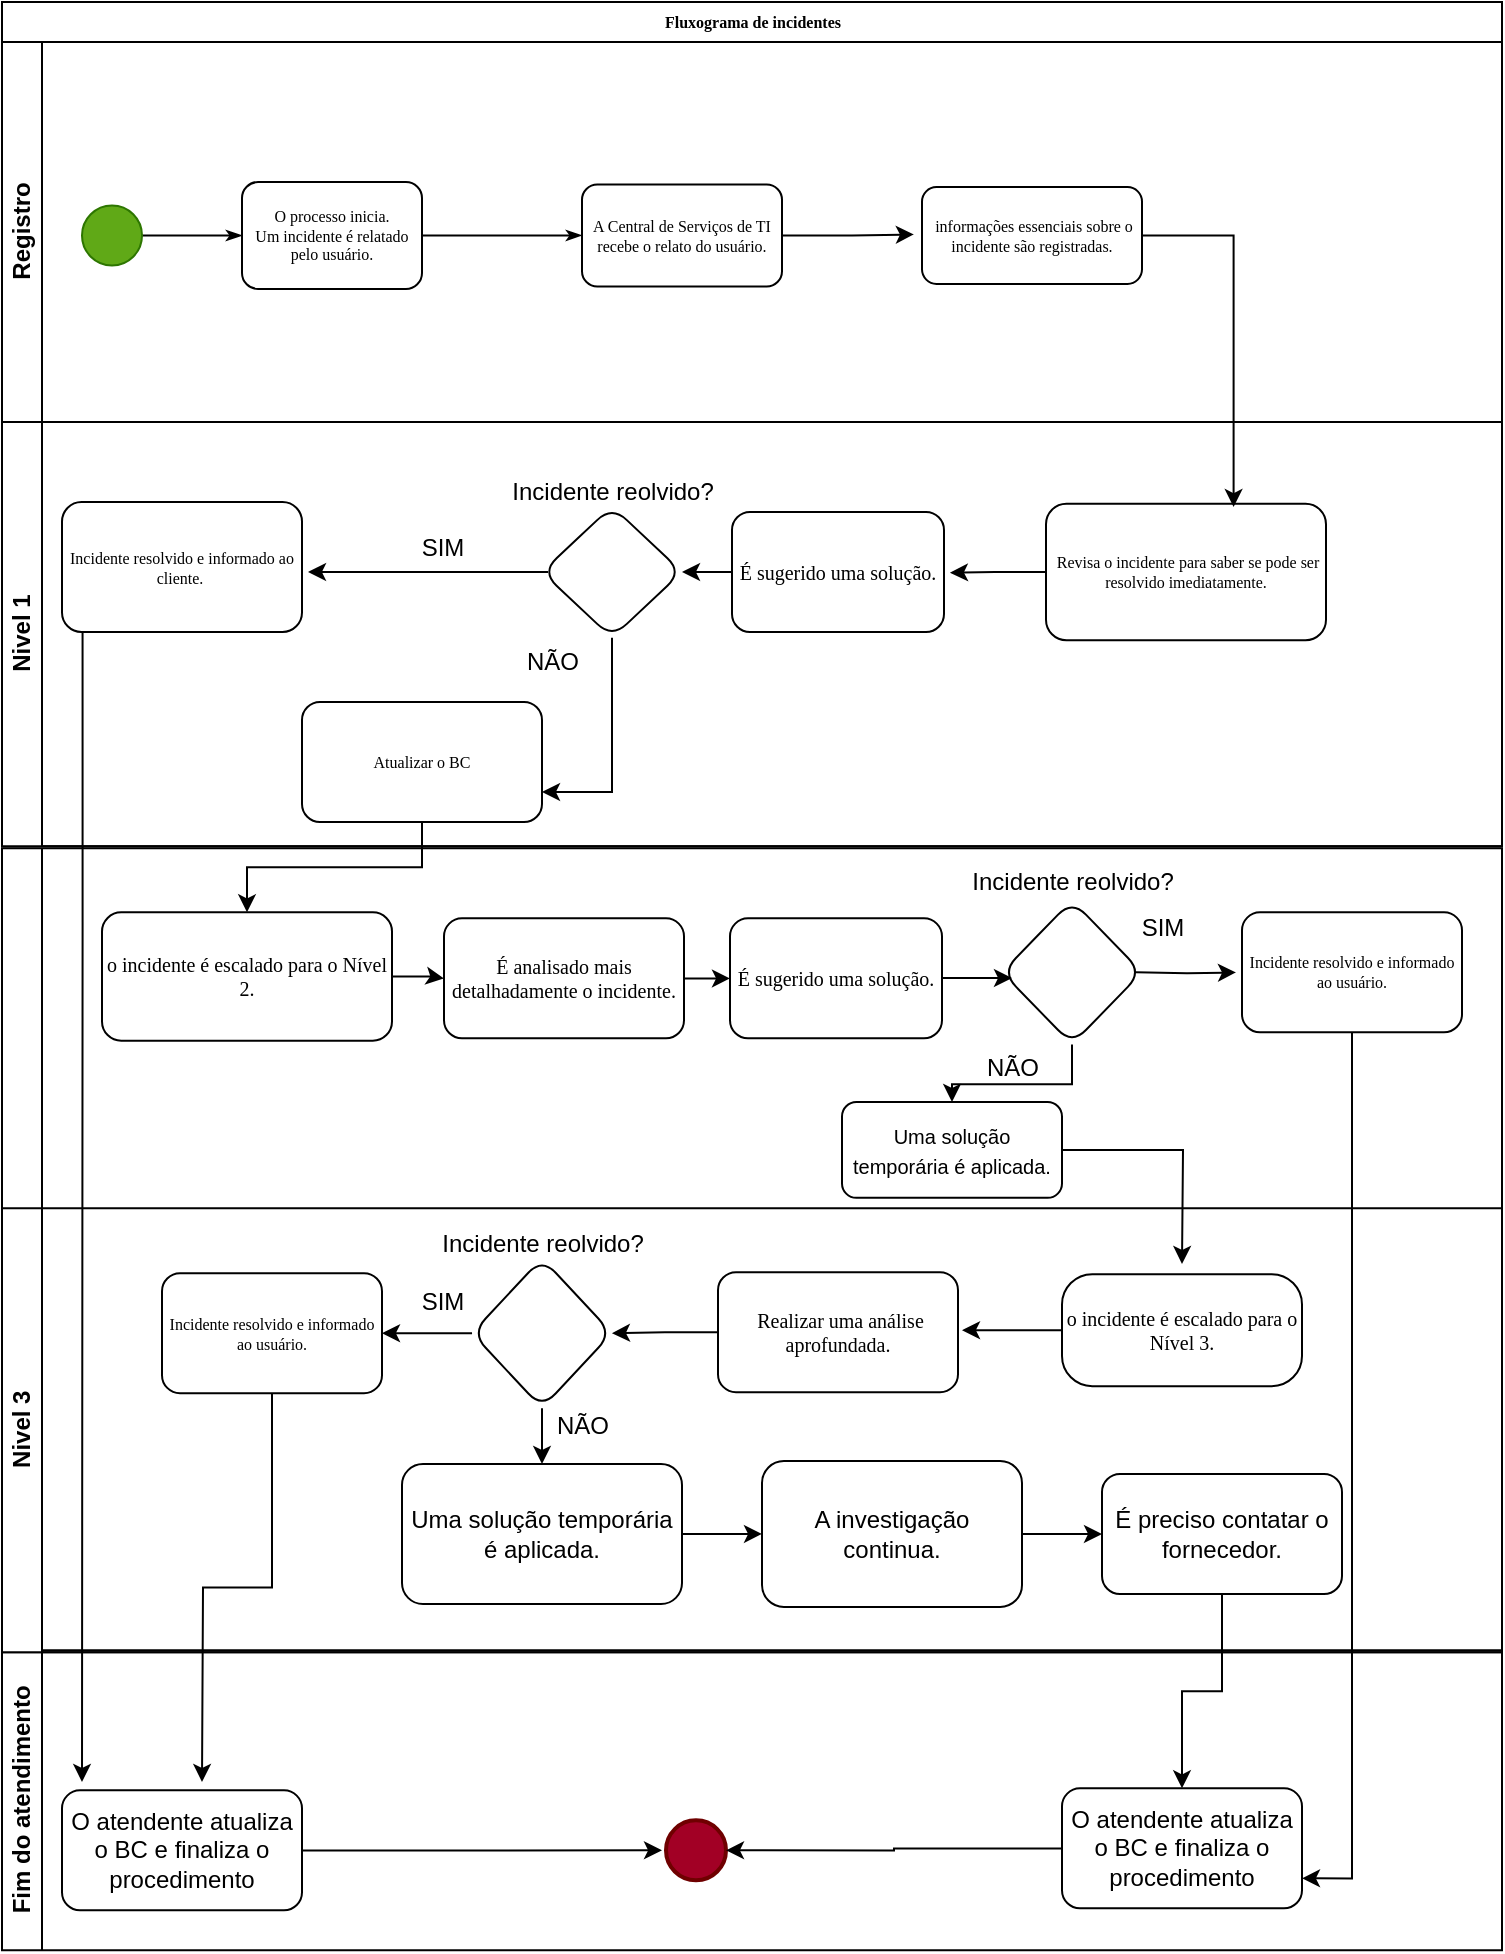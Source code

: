 <mxfile version="22.1.2" type="device" pages="2">
  <diagram id="VpWx20cPc9in0GuqCS9N" name="Página-2">
    <mxGraphModel dx="864" dy="1684" grid="1" gridSize="10" guides="1" tooltips="1" connect="1" arrows="1" fold="1" page="1" pageScale="1" pageWidth="827" pageHeight="1169" math="0" shadow="0">
      <root>
        <mxCell id="0" />
        <mxCell id="1" parent="0" />
        <mxCell id="AQlY1Y1G7PURUxiRlSzP-1" value="Fluxograma de incidentes" style="swimlane;html=1;childLayout=stackLayout;horizontal=1;startSize=20;horizontalStack=0;rounded=0;shadow=0;labelBackgroundColor=none;strokeWidth=1;fontFamily=Verdana;fontSize=8;align=center;" parent="1" vertex="1">
          <mxGeometry x="180" y="-10" width="750" height="422.08" as="geometry">
            <mxRectangle x="180" y="70" width="160" height="20" as="alternateBounds" />
          </mxGeometry>
        </mxCell>
        <mxCell id="AQlY1Y1G7PURUxiRlSzP-2" value="Registro&lt;br&gt;" style="swimlane;html=1;startSize=20;horizontal=0;" parent="AQlY1Y1G7PURUxiRlSzP-1" vertex="1">
          <mxGeometry y="20" width="750" height="190" as="geometry" />
        </mxCell>
        <mxCell id="AQlY1Y1G7PURUxiRlSzP-3" style="edgeStyle=orthogonalEdgeStyle;rounded=0;html=1;labelBackgroundColor=none;startArrow=none;startFill=0;startSize=5;endArrow=classicThin;endFill=1;endSize=5;jettySize=auto;orthogonalLoop=1;strokeWidth=1;fontFamily=Verdana;fontSize=8" parent="AQlY1Y1G7PURUxiRlSzP-2" source="AQlY1Y1G7PURUxiRlSzP-4" target="AQlY1Y1G7PURUxiRlSzP-5" edge="1">
          <mxGeometry relative="1" as="geometry" />
        </mxCell>
        <mxCell id="AQlY1Y1G7PURUxiRlSzP-4" value="" style="ellipse;whiteSpace=wrap;html=1;rounded=0;shadow=0;labelBackgroundColor=none;strokeWidth=1;fontFamily=Verdana;fontSize=8;align=center;fillColor=#60a917;fontColor=#ffffff;strokeColor=#2D7600;" parent="AQlY1Y1G7PURUxiRlSzP-2" vertex="1">
          <mxGeometry x="40" y="81.75" width="30" height="30" as="geometry" />
        </mxCell>
        <mxCell id="AQlY1Y1G7PURUxiRlSzP-5" value="O processo inicia.&lt;br&gt;Um incidente é relatado pelo usuário." style="rounded=1;whiteSpace=wrap;html=1;shadow=0;labelBackgroundColor=none;strokeWidth=1;fontFamily=Verdana;fontSize=8;align=center;" parent="AQlY1Y1G7PURUxiRlSzP-2" vertex="1">
          <mxGeometry x="120" y="70" width="90" height="53.5" as="geometry" />
        </mxCell>
        <mxCell id="AQlY1Y1G7PURUxiRlSzP-6" value="A Central de Serviços de TI recebe o relato do usuário." style="rounded=1;whiteSpace=wrap;html=1;shadow=0;labelBackgroundColor=none;strokeWidth=1;fontFamily=Verdana;fontSize=8;align=center;" parent="AQlY1Y1G7PURUxiRlSzP-2" vertex="1">
          <mxGeometry x="290" y="71.24" width="100" height="51.01" as="geometry" />
        </mxCell>
        <mxCell id="AQlY1Y1G7PURUxiRlSzP-7" style="edgeStyle=orthogonalEdgeStyle;rounded=0;html=1;labelBackgroundColor=none;startArrow=none;startFill=0;startSize=5;endArrow=classicThin;endFill=1;endSize=5;jettySize=auto;orthogonalLoop=1;strokeWidth=1;fontFamily=Verdana;fontSize=8" parent="AQlY1Y1G7PURUxiRlSzP-2" source="AQlY1Y1G7PURUxiRlSzP-5" target="AQlY1Y1G7PURUxiRlSzP-6" edge="1">
          <mxGeometry relative="1" as="geometry" />
        </mxCell>
        <mxCell id="AQlY1Y1G7PURUxiRlSzP-8" value="&amp;nbsp;informações essenciais sobre o incidente são registradas." style="rounded=1;whiteSpace=wrap;html=1;shadow=0;labelBackgroundColor=none;strokeWidth=1;fontFamily=Verdana;fontSize=8;align=center;" parent="AQlY1Y1G7PURUxiRlSzP-2" vertex="1">
          <mxGeometry x="460" y="72.56" width="110" height="48.38" as="geometry" />
        </mxCell>
        <mxCell id="AQlY1Y1G7PURUxiRlSzP-9" style="edgeStyle=orthogonalEdgeStyle;rounded=0;orthogonalLoop=1;jettySize=auto;html=1;entryX=-0.037;entryY=0.489;entryDx=0;entryDy=0;entryPerimeter=0;" parent="AQlY1Y1G7PURUxiRlSzP-2" source="AQlY1Y1G7PURUxiRlSzP-6" target="AQlY1Y1G7PURUxiRlSzP-8" edge="1">
          <mxGeometry relative="1" as="geometry" />
        </mxCell>
        <mxCell id="AQlY1Y1G7PURUxiRlSzP-10" value="Nivel 1" style="swimlane;html=1;startSize=20;horizontal=0;" parent="AQlY1Y1G7PURUxiRlSzP-1" vertex="1">
          <mxGeometry y="210" width="750" height="212.08" as="geometry" />
        </mxCell>
        <mxCell id="AQlY1Y1G7PURUxiRlSzP-11" value="&amp;nbsp;Revisa o incidente para saber se pode ser resolvido imediatamente." style="whiteSpace=wrap;html=1;fontSize=8;fontFamily=Verdana;rounded=1;shadow=0;labelBackgroundColor=none;strokeWidth=1;" parent="AQlY1Y1G7PURUxiRlSzP-10" vertex="1">
          <mxGeometry x="522" y="40.84" width="140" height="68.32" as="geometry" />
        </mxCell>
        <mxCell id="AQlY1Y1G7PURUxiRlSzP-12" value="" style="edgeStyle=orthogonalEdgeStyle;rounded=0;orthogonalLoop=1;jettySize=auto;html=1;" parent="AQlY1Y1G7PURUxiRlSzP-10" edge="1">
          <mxGeometry relative="1" as="geometry">
            <mxPoint x="273" y="75.0" as="sourcePoint" />
            <mxPoint x="153" y="75.0" as="targetPoint" />
          </mxGeometry>
        </mxCell>
        <mxCell id="AQlY1Y1G7PURUxiRlSzP-13" style="edgeStyle=orthogonalEdgeStyle;rounded=0;orthogonalLoop=1;jettySize=auto;html=1;entryX=1;entryY=0.75;entryDx=0;entryDy=0;" parent="AQlY1Y1G7PURUxiRlSzP-10" source="AQlY1Y1G7PURUxiRlSzP-14" target="AQlY1Y1G7PURUxiRlSzP-17" edge="1">
          <mxGeometry relative="1" as="geometry" />
        </mxCell>
        <mxCell id="AQlY1Y1G7PURUxiRlSzP-14" value="" style="rhombus;whiteSpace=wrap;html=1;fontSize=8;fontFamily=Verdana;rounded=1;shadow=0;labelBackgroundColor=none;strokeWidth=1;" parent="AQlY1Y1G7PURUxiRlSzP-10" vertex="1">
          <mxGeometry x="270" y="42.08" width="70" height="65.84" as="geometry" />
        </mxCell>
        <mxCell id="AQlY1Y1G7PURUxiRlSzP-15" value="Incidente resolvido e informado ao cliente.&amp;nbsp;" style="whiteSpace=wrap;html=1;fontSize=8;fontFamily=Verdana;rounded=1;shadow=0;labelBackgroundColor=none;strokeWidth=1;" parent="AQlY1Y1G7PURUxiRlSzP-10" vertex="1">
          <mxGeometry x="30" y="40" width="120" height="65" as="geometry" />
        </mxCell>
        <mxCell id="AQlY1Y1G7PURUxiRlSzP-16" value="Incidente reolvido?" style="text;html=1;align=center;verticalAlign=middle;resizable=0;points=[];autosize=1;strokeColor=none;fillColor=none;" parent="AQlY1Y1G7PURUxiRlSzP-10" vertex="1">
          <mxGeometry x="245" y="20" width="120" height="30" as="geometry" />
        </mxCell>
        <mxCell id="AQlY1Y1G7PURUxiRlSzP-17" value="Atualizar o BC" style="whiteSpace=wrap;html=1;fontSize=8;fontFamily=Verdana;rounded=1;shadow=0;labelBackgroundColor=none;strokeWidth=1;" parent="AQlY1Y1G7PURUxiRlSzP-10" vertex="1">
          <mxGeometry x="150" y="140" width="120" height="60" as="geometry" />
        </mxCell>
        <mxCell id="AQlY1Y1G7PURUxiRlSzP-18" value="NÃO" style="text;html=1;align=center;verticalAlign=middle;resizable=0;points=[];autosize=1;strokeColor=none;fillColor=none;" parent="AQlY1Y1G7PURUxiRlSzP-10" vertex="1">
          <mxGeometry x="250" y="105" width="50" height="30" as="geometry" />
        </mxCell>
        <mxCell id="AQlY1Y1G7PURUxiRlSzP-19" style="edgeStyle=orthogonalEdgeStyle;rounded=0;orthogonalLoop=1;jettySize=auto;html=1;" parent="AQlY1Y1G7PURUxiRlSzP-10" edge="1">
          <mxGeometry relative="1" as="geometry">
            <Array as="points">
              <mxPoint x="40.28" y="250" />
              <mxPoint x="40.28" y="250" />
            </Array>
            <mxPoint x="40.28" y="105" as="sourcePoint" />
            <mxPoint x="40" y="680" as="targetPoint" />
          </mxGeometry>
        </mxCell>
        <mxCell id="AQlY1Y1G7PURUxiRlSzP-20" style="edgeStyle=orthogonalEdgeStyle;rounded=0;orthogonalLoop=1;jettySize=auto;html=1;entryX=1;entryY=0.5;entryDx=0;entryDy=0;" parent="AQlY1Y1G7PURUxiRlSzP-10" source="AQlY1Y1G7PURUxiRlSzP-21" target="AQlY1Y1G7PURUxiRlSzP-14" edge="1">
          <mxGeometry relative="1" as="geometry" />
        </mxCell>
        <mxCell id="AQlY1Y1G7PURUxiRlSzP-21" value="&lt;font size=&quot;1&quot;&gt;É sugerido uma solução.&lt;/font&gt;" style="whiteSpace=wrap;html=1;fontSize=8;fontFamily=Verdana;rounded=1;shadow=0;labelBackgroundColor=none;strokeWidth=1;" parent="AQlY1Y1G7PURUxiRlSzP-10" vertex="1">
          <mxGeometry x="365" y="45.0" width="106" height="60" as="geometry" />
        </mxCell>
        <mxCell id="AQlY1Y1G7PURUxiRlSzP-22" style="edgeStyle=orthogonalEdgeStyle;rounded=0;orthogonalLoop=1;jettySize=auto;html=1;entryX=1.028;entryY=0.506;entryDx=0;entryDy=0;entryPerimeter=0;" parent="AQlY1Y1G7PURUxiRlSzP-10" source="AQlY1Y1G7PURUxiRlSzP-11" target="AQlY1Y1G7PURUxiRlSzP-21" edge="1">
          <mxGeometry relative="1" as="geometry" />
        </mxCell>
        <mxCell id="AQlY1Y1G7PURUxiRlSzP-23" style="edgeStyle=orthogonalEdgeStyle;rounded=0;orthogonalLoop=1;jettySize=auto;html=1;exitX=1;exitY=0.5;exitDx=0;exitDy=0;entryX=0.67;entryY=0.025;entryDx=0;entryDy=0;entryPerimeter=0;" parent="AQlY1Y1G7PURUxiRlSzP-1" source="AQlY1Y1G7PURUxiRlSzP-8" target="AQlY1Y1G7PURUxiRlSzP-11" edge="1">
          <mxGeometry relative="1" as="geometry" />
        </mxCell>
        <mxCell id="AQlY1Y1G7PURUxiRlSzP-24" value="Fim do atendimento&lt;br&gt;" style="swimlane;html=1;startSize=20;horizontal=0;" parent="1" vertex="1">
          <mxGeometry x="180" y="814.16" width="750" height="150" as="geometry" />
        </mxCell>
        <mxCell id="AQlY1Y1G7PURUxiRlSzP-25" value="" style="ellipse;whiteSpace=wrap;html=1;rounded=0;shadow=0;labelBackgroundColor=none;strokeWidth=2;fontFamily=Verdana;fontSize=8;align=center;fillColor=#a20025;fontColor=#ffffff;strokeColor=#6F0000;" parent="AQlY1Y1G7PURUxiRlSzP-24" vertex="1">
          <mxGeometry x="332" y="85" width="30" height="30" as="geometry" />
        </mxCell>
        <mxCell id="AQlY1Y1G7PURUxiRlSzP-26" style="edgeStyle=orthogonalEdgeStyle;rounded=0;orthogonalLoop=1;jettySize=auto;html=1;" parent="AQlY1Y1G7PURUxiRlSzP-24" source="AQlY1Y1G7PURUxiRlSzP-27" edge="1">
          <mxGeometry relative="1" as="geometry">
            <mxPoint x="330" y="100.0" as="targetPoint" />
          </mxGeometry>
        </mxCell>
        <mxCell id="AQlY1Y1G7PURUxiRlSzP-27" value="O atendente atualiza o BC e finaliza o procedimento" style="rounded=1;whiteSpace=wrap;html=1;" parent="AQlY1Y1G7PURUxiRlSzP-24" vertex="1">
          <mxGeometry x="30" y="70" width="120" height="60" as="geometry" />
        </mxCell>
        <mxCell id="AQlY1Y1G7PURUxiRlSzP-28" style="edgeStyle=orthogonalEdgeStyle;rounded=0;orthogonalLoop=1;jettySize=auto;html=1;entryX=1;entryY=0.5;entryDx=0;entryDy=0;" parent="AQlY1Y1G7PURUxiRlSzP-24" source="AQlY1Y1G7PURUxiRlSzP-29" target="AQlY1Y1G7PURUxiRlSzP-25" edge="1">
          <mxGeometry relative="1" as="geometry" />
        </mxCell>
        <mxCell id="AQlY1Y1G7PURUxiRlSzP-29" value="O atendente atualiza o BC e finaliza o procedimento" style="rounded=1;whiteSpace=wrap;html=1;" parent="AQlY1Y1G7PURUxiRlSzP-24" vertex="1">
          <mxGeometry x="530" y="69" width="120" height="60" as="geometry" />
        </mxCell>
        <mxCell id="AQlY1Y1G7PURUxiRlSzP-30" value="Nivel 2" style="swimlane;html=1;startSize=20;horizontal=0;" parent="1" vertex="1">
          <mxGeometry x="180" y="413.08" width="750" height="402.08" as="geometry" />
        </mxCell>
        <mxCell id="AQlY1Y1G7PURUxiRlSzP-31" value="" style="edgeStyle=orthogonalEdgeStyle;rounded=0;orthogonalLoop=1;jettySize=auto;html=1;" parent="AQlY1Y1G7PURUxiRlSzP-30" source="AQlY1Y1G7PURUxiRlSzP-32" target="AQlY1Y1G7PURUxiRlSzP-34" edge="1">
          <mxGeometry relative="1" as="geometry" />
        </mxCell>
        <mxCell id="AQlY1Y1G7PURUxiRlSzP-32" value="&lt;font style=&quot;font-size: 10px;&quot;&gt;o incidente é escalado para o Nível 2.&lt;/font&gt;" style="whiteSpace=wrap;html=1;fontSize=8;fontFamily=Verdana;rounded=1;shadow=0;labelBackgroundColor=none;strokeWidth=1;" parent="AQlY1Y1G7PURUxiRlSzP-30" vertex="1">
          <mxGeometry x="50" y="32.08" width="145" height="64.16" as="geometry" />
        </mxCell>
        <mxCell id="AQlY1Y1G7PURUxiRlSzP-33" value="" style="edgeStyle=orthogonalEdgeStyle;rounded=0;orthogonalLoop=1;jettySize=auto;html=1;" parent="AQlY1Y1G7PURUxiRlSzP-30" source="AQlY1Y1G7PURUxiRlSzP-34" target="AQlY1Y1G7PURUxiRlSzP-56" edge="1">
          <mxGeometry relative="1" as="geometry" />
        </mxCell>
        <mxCell id="AQlY1Y1G7PURUxiRlSzP-34" value="&lt;font style=&quot;font-size: 10px;&quot;&gt;É analisado mais detalhadamente o incidente.&lt;/font&gt;" style="whiteSpace=wrap;html=1;fontSize=8;fontFamily=Verdana;rounded=1;shadow=0;labelBackgroundColor=none;strokeWidth=1;" parent="AQlY1Y1G7PURUxiRlSzP-30" vertex="1">
          <mxGeometry x="221" y="35.08" width="120" height="60" as="geometry" />
        </mxCell>
        <mxCell id="AQlY1Y1G7PURUxiRlSzP-35" value="" style="edgeStyle=orthogonalEdgeStyle;rounded=0;orthogonalLoop=1;jettySize=auto;html=1;" parent="AQlY1Y1G7PURUxiRlSzP-30" edge="1">
          <mxGeometry relative="1" as="geometry">
            <mxPoint x="566.983" y="62.063" as="sourcePoint" />
            <mxPoint x="617" y="62.134" as="targetPoint" />
          </mxGeometry>
        </mxCell>
        <mxCell id="AQlY1Y1G7PURUxiRlSzP-36" value="" style="edgeStyle=orthogonalEdgeStyle;rounded=0;orthogonalLoop=1;jettySize=auto;html=1;" parent="AQlY1Y1G7PURUxiRlSzP-30" source="AQlY1Y1G7PURUxiRlSzP-37" target="AQlY1Y1G7PURUxiRlSzP-59" edge="1">
          <mxGeometry relative="1" as="geometry">
            <Array as="points">
              <mxPoint x="535" y="118" />
              <mxPoint x="475" y="118" />
            </Array>
          </mxGeometry>
        </mxCell>
        <mxCell id="AQlY1Y1G7PURUxiRlSzP-37" value="" style="rhombus;whiteSpace=wrap;html=1;fontSize=8;fontFamily=Verdana;rounded=1;shadow=0;labelBackgroundColor=none;strokeWidth=1;" parent="AQlY1Y1G7PURUxiRlSzP-30" vertex="1">
          <mxGeometry x="500" y="26.04" width="70" height="72.08" as="geometry" />
        </mxCell>
        <mxCell id="AQlY1Y1G7PURUxiRlSzP-38" value="Incidente resolvido e informado ao usuário." style="whiteSpace=wrap;html=1;fontSize=8;fontFamily=Verdana;rounded=1;shadow=0;labelBackgroundColor=none;strokeWidth=1;" parent="AQlY1Y1G7PURUxiRlSzP-30" vertex="1">
          <mxGeometry x="620" y="32.08" width="110" height="60" as="geometry" />
        </mxCell>
        <mxCell id="AQlY1Y1G7PURUxiRlSzP-39" value="Nivel 3" style="swimlane;html=1;startSize=20;horizontal=0;" parent="AQlY1Y1G7PURUxiRlSzP-30" vertex="1">
          <mxGeometry y="180" width="750" height="222.08" as="geometry" />
        </mxCell>
        <mxCell id="AQlY1Y1G7PURUxiRlSzP-40" style="edgeStyle=orthogonalEdgeStyle;rounded=0;orthogonalLoop=1;jettySize=auto;html=1;" parent="AQlY1Y1G7PURUxiRlSzP-39" source="AQlY1Y1G7PURUxiRlSzP-41" edge="1">
          <mxGeometry relative="1" as="geometry">
            <mxPoint x="480" y="61.0" as="targetPoint" />
          </mxGeometry>
        </mxCell>
        <mxCell id="AQlY1Y1G7PURUxiRlSzP-41" value="&lt;font style=&quot;font-size: 10px;&quot;&gt;o incidente é escalado para o Nível 3.&lt;/font&gt;" style="whiteSpace=wrap;html=1;fontSize=8;fontFamily=Verdana;rounded=1;shadow=0;labelBackgroundColor=none;strokeWidth=1;arcSize=27;" parent="AQlY1Y1G7PURUxiRlSzP-39" vertex="1">
          <mxGeometry x="530" y="33" width="120" height="56" as="geometry" />
        </mxCell>
        <mxCell id="AQlY1Y1G7PURUxiRlSzP-42" value="" style="edgeStyle=orthogonalEdgeStyle;rounded=0;orthogonalLoop=1;jettySize=auto;html=1;" parent="AQlY1Y1G7PURUxiRlSzP-39" source="AQlY1Y1G7PURUxiRlSzP-43" target="AQlY1Y1G7PURUxiRlSzP-48" edge="1">
          <mxGeometry relative="1" as="geometry" />
        </mxCell>
        <mxCell id="AQlY1Y1G7PURUxiRlSzP-43" value="&lt;font style=&quot;font-size: 10px;&quot;&gt;&amp;nbsp;Realizar uma análise aprofundada.&lt;/font&gt;" style="whiteSpace=wrap;html=1;fontSize=8;fontFamily=Verdana;rounded=1;shadow=0;labelBackgroundColor=none;strokeWidth=1;" parent="AQlY1Y1G7PURUxiRlSzP-39" vertex="1">
          <mxGeometry x="358" y="32" width="120" height="60" as="geometry" />
        </mxCell>
        <mxCell id="AQlY1Y1G7PURUxiRlSzP-44" value="" style="edgeStyle=orthogonalEdgeStyle;rounded=0;orthogonalLoop=1;jettySize=auto;html=1;" parent="AQlY1Y1G7PURUxiRlSzP-39" source="AQlY1Y1G7PURUxiRlSzP-45" target="AQlY1Y1G7PURUxiRlSzP-50" edge="1">
          <mxGeometry relative="1" as="geometry" />
        </mxCell>
        <mxCell id="AQlY1Y1G7PURUxiRlSzP-45" value="Uma solução temporária é aplicada." style="rounded=1;whiteSpace=wrap;html=1;" parent="AQlY1Y1G7PURUxiRlSzP-39" vertex="1">
          <mxGeometry x="200" y="127.92" width="140" height="70" as="geometry" />
        </mxCell>
        <mxCell id="AQlY1Y1G7PURUxiRlSzP-46" value="" style="edgeStyle=orthogonalEdgeStyle;rounded=0;orthogonalLoop=1;jettySize=auto;html=1;" parent="AQlY1Y1G7PURUxiRlSzP-39" source="AQlY1Y1G7PURUxiRlSzP-48" target="AQlY1Y1G7PURUxiRlSzP-45" edge="1">
          <mxGeometry relative="1" as="geometry" />
        </mxCell>
        <mxCell id="AQlY1Y1G7PURUxiRlSzP-47" value="" style="edgeStyle=orthogonalEdgeStyle;rounded=0;orthogonalLoop=1;jettySize=auto;html=1;" parent="AQlY1Y1G7PURUxiRlSzP-39" source="AQlY1Y1G7PURUxiRlSzP-48" edge="1">
          <mxGeometry relative="1" as="geometry">
            <mxPoint x="190" y="62.5" as="targetPoint" />
          </mxGeometry>
        </mxCell>
        <mxCell id="AQlY1Y1G7PURUxiRlSzP-48" value="" style="rhombus;whiteSpace=wrap;html=1;fontSize=8;fontFamily=Verdana;rounded=1;shadow=0;labelBackgroundColor=none;strokeWidth=1;" parent="AQlY1Y1G7PURUxiRlSzP-39" vertex="1">
          <mxGeometry x="235" y="25" width="70" height="75" as="geometry" />
        </mxCell>
        <mxCell id="AQlY1Y1G7PURUxiRlSzP-49" value="" style="edgeStyle=orthogonalEdgeStyle;rounded=0;orthogonalLoop=1;jettySize=auto;html=1;" parent="AQlY1Y1G7PURUxiRlSzP-39" source="AQlY1Y1G7PURUxiRlSzP-50" target="AQlY1Y1G7PURUxiRlSzP-51" edge="1">
          <mxGeometry relative="1" as="geometry" />
        </mxCell>
        <mxCell id="AQlY1Y1G7PURUxiRlSzP-50" value="A investigação continua." style="whiteSpace=wrap;html=1;rounded=1;" parent="AQlY1Y1G7PURUxiRlSzP-39" vertex="1">
          <mxGeometry x="380" y="126.46" width="130" height="72.92" as="geometry" />
        </mxCell>
        <mxCell id="AQlY1Y1G7PURUxiRlSzP-51" value="É preciso contatar o fornecedor." style="whiteSpace=wrap;html=1;rounded=1;" parent="AQlY1Y1G7PURUxiRlSzP-39" vertex="1">
          <mxGeometry x="550" y="132.92" width="120" height="60" as="geometry" />
        </mxCell>
        <mxCell id="AQlY1Y1G7PURUxiRlSzP-52" value="Incidente reolvido?" style="text;html=1;align=center;verticalAlign=middle;resizable=0;points=[];autosize=1;strokeColor=none;fillColor=none;" parent="AQlY1Y1G7PURUxiRlSzP-39" vertex="1">
          <mxGeometry x="210" y="3.0" width="120" height="30" as="geometry" />
        </mxCell>
        <mxCell id="AQlY1Y1G7PURUxiRlSzP-53" style="edgeStyle=orthogonalEdgeStyle;rounded=0;orthogonalLoop=1;jettySize=auto;html=1;" parent="AQlY1Y1G7PURUxiRlSzP-39" source="AQlY1Y1G7PURUxiRlSzP-54" edge="1">
          <mxGeometry relative="1" as="geometry">
            <mxPoint x="100" y="286.92" as="targetPoint" />
          </mxGeometry>
        </mxCell>
        <mxCell id="AQlY1Y1G7PURUxiRlSzP-54" value="Incidente resolvido e informado ao usuário." style="whiteSpace=wrap;html=1;fontSize=8;fontFamily=Verdana;rounded=1;shadow=0;labelBackgroundColor=none;strokeWidth=1;" parent="AQlY1Y1G7PURUxiRlSzP-39" vertex="1">
          <mxGeometry x="80" y="32.5" width="110" height="60" as="geometry" />
        </mxCell>
        <mxCell id="AQlY1Y1G7PURUxiRlSzP-55" value="Incidente reolvido?" style="text;html=1;align=center;verticalAlign=middle;resizable=0;points=[];autosize=1;strokeColor=none;fillColor=none;" parent="AQlY1Y1G7PURUxiRlSzP-30" vertex="1">
          <mxGeometry x="475" y="2.08" width="120" height="30" as="geometry" />
        </mxCell>
        <mxCell id="AQlY1Y1G7PURUxiRlSzP-56" value="&lt;font size=&quot;1&quot;&gt;É sugerido uma solução.&lt;/font&gt;" style="whiteSpace=wrap;html=1;fontSize=8;fontFamily=Verdana;rounded=1;shadow=0;labelBackgroundColor=none;strokeWidth=1;" parent="AQlY1Y1G7PURUxiRlSzP-30" vertex="1">
          <mxGeometry x="364" y="35.08" width="106" height="60" as="geometry" />
        </mxCell>
        <mxCell id="AQlY1Y1G7PURUxiRlSzP-57" style="edgeStyle=orthogonalEdgeStyle;rounded=0;orthogonalLoop=1;jettySize=auto;html=1;entryX=0.143;entryY=0.542;entryDx=0;entryDy=0;entryPerimeter=0;" parent="AQlY1Y1G7PURUxiRlSzP-30" edge="1">
          <mxGeometry relative="1" as="geometry">
            <mxPoint x="470" y="64.92" as="sourcePoint" />
            <mxPoint x="505.01" y="65.107" as="targetPoint" />
          </mxGeometry>
        </mxCell>
        <mxCell id="AQlY1Y1G7PURUxiRlSzP-58" style="edgeStyle=orthogonalEdgeStyle;rounded=0;orthogonalLoop=1;jettySize=auto;html=1;" parent="AQlY1Y1G7PURUxiRlSzP-30" source="AQlY1Y1G7PURUxiRlSzP-59" edge="1">
          <mxGeometry relative="1" as="geometry">
            <mxPoint x="590" y="207.92" as="targetPoint" />
          </mxGeometry>
        </mxCell>
        <mxCell id="AQlY1Y1G7PURUxiRlSzP-59" value="&lt;font style=&quot;font-size: 10px;&quot;&gt;Uma solução temporária é aplicada.&lt;/font&gt;" style="rounded=1;whiteSpace=wrap;html=1;" parent="AQlY1Y1G7PURUxiRlSzP-30" vertex="1">
          <mxGeometry x="420" y="126.92" width="110" height="47.92" as="geometry" />
        </mxCell>
        <mxCell id="AQlY1Y1G7PURUxiRlSzP-60" value="NÃO" style="text;html=1;align=center;verticalAlign=middle;resizable=0;points=[];autosize=1;strokeColor=none;fillColor=none;" parent="AQlY1Y1G7PURUxiRlSzP-30" vertex="1">
          <mxGeometry x="480" y="95.08" width="50" height="30" as="geometry" />
        </mxCell>
        <mxCell id="AQlY1Y1G7PURUxiRlSzP-61" value="" style="edgeStyle=orthogonalEdgeStyle;rounded=0;orthogonalLoop=1;jettySize=auto;html=1;" parent="1" source="AQlY1Y1G7PURUxiRlSzP-51" target="AQlY1Y1G7PURUxiRlSzP-29" edge="1">
          <mxGeometry relative="1" as="geometry" />
        </mxCell>
        <mxCell id="AQlY1Y1G7PURUxiRlSzP-62" value="SIM" style="text;html=1;align=center;verticalAlign=middle;resizable=0;points=[];autosize=1;strokeColor=none;fillColor=none;" parent="1" vertex="1">
          <mxGeometry x="380" y="625" width="40" height="30" as="geometry" />
        </mxCell>
        <mxCell id="AQlY1Y1G7PURUxiRlSzP-63" value="NÃO" style="text;html=1;align=center;verticalAlign=middle;resizable=0;points=[];autosize=1;strokeColor=none;fillColor=none;" parent="1" vertex="1">
          <mxGeometry x="445" y="687" width="50" height="30" as="geometry" />
        </mxCell>
        <mxCell id="AQlY1Y1G7PURUxiRlSzP-64" value="SIM" style="text;html=1;align=center;verticalAlign=middle;resizable=0;points=[];autosize=1;strokeColor=none;fillColor=none;" parent="1" vertex="1">
          <mxGeometry x="740" y="438" width="40" height="30" as="geometry" />
        </mxCell>
        <mxCell id="AQlY1Y1G7PURUxiRlSzP-65" value="SIM" style="text;html=1;align=center;verticalAlign=middle;resizable=0;points=[];autosize=1;strokeColor=none;fillColor=none;" parent="1" vertex="1">
          <mxGeometry x="380" y="248" width="40" height="30" as="geometry" />
        </mxCell>
        <mxCell id="AQlY1Y1G7PURUxiRlSzP-66" style="edgeStyle=orthogonalEdgeStyle;rounded=0;orthogonalLoop=1;jettySize=auto;html=1;" parent="1" source="AQlY1Y1G7PURUxiRlSzP-17" target="AQlY1Y1G7PURUxiRlSzP-32" edge="1">
          <mxGeometry relative="1" as="geometry" />
        </mxCell>
        <mxCell id="AQlY1Y1G7PURUxiRlSzP-67" style="edgeStyle=orthogonalEdgeStyle;rounded=0;orthogonalLoop=1;jettySize=auto;html=1;entryX=1;entryY=0.75;entryDx=0;entryDy=0;" parent="1" source="AQlY1Y1G7PURUxiRlSzP-38" target="AQlY1Y1G7PURUxiRlSzP-29" edge="1">
          <mxGeometry relative="1" as="geometry" />
        </mxCell>
      </root>
    </mxGraphModel>
  </diagram>
  <diagram name="Cópia do Página-2" id="GzEYXwLDy04lipwFZqvG">
    <mxGraphModel dx="1234" dy="736" grid="1" gridSize="10" guides="1" tooltips="1" connect="1" arrows="1" fold="1" page="1" pageScale="1" pageWidth="827" pageHeight="1169" math="0" shadow="0">
      <root>
        <mxCell id="FNtjrXxzZB4patWfI-3e-0" />
        <mxCell id="FNtjrXxzZB4patWfI-3e-1" parent="FNtjrXxzZB4patWfI-3e-0" />
        <mxCell id="FNtjrXxzZB4patWfI-3e-2" value="Fluxograma de requisição" style="swimlane;html=1;childLayout=stackLayout;horizontal=1;startSize=20;horizontalStack=0;rounded=0;shadow=0;labelBackgroundColor=none;strokeWidth=1;fontFamily=Verdana;fontSize=8;align=center;" parent="FNtjrXxzZB4patWfI-3e-1" vertex="1">
          <mxGeometry x="50" y="20" width="750" height="422.08" as="geometry">
            <mxRectangle x="180" y="70" width="160" height="20" as="alternateBounds" />
          </mxGeometry>
        </mxCell>
        <mxCell id="FNtjrXxzZB4patWfI-3e-3" value="" style="swimlane;html=1;startSize=20;horizontal=0;" parent="FNtjrXxzZB4patWfI-3e-2" vertex="1">
          <mxGeometry y="20" width="750" height="402.08" as="geometry" />
        </mxCell>
        <mxCell id="IolqS_XKYgwsmqiR-c9b-3" value="" style="edgeStyle=orthogonalEdgeStyle;rounded=0;orthogonalLoop=1;jettySize=auto;html=1;" parent="FNtjrXxzZB4patWfI-3e-3" source="FNtjrXxzZB4patWfI-3e-5" target="IolqS_XKYgwsmqiR-c9b-2" edge="1">
          <mxGeometry relative="1" as="geometry" />
        </mxCell>
        <mxCell id="FNtjrXxzZB4patWfI-3e-5" value="" style="ellipse;whiteSpace=wrap;html=1;rounded=0;shadow=0;labelBackgroundColor=none;strokeWidth=1;fontFamily=Verdana;fontSize=8;align=center;fillColor=#60a917;fontColor=#ffffff;strokeColor=#2D7600;" parent="FNtjrXxzZB4patWfI-3e-3" vertex="1">
          <mxGeometry x="40" y="81.75" width="30" height="30" as="geometry" />
        </mxCell>
        <mxCell id="IolqS_XKYgwsmqiR-c9b-5" value="" style="edgeStyle=orthogonalEdgeStyle;rounded=0;orthogonalLoop=1;jettySize=auto;html=1;" parent="FNtjrXxzZB4patWfI-3e-3" source="IolqS_XKYgwsmqiR-c9b-2" target="IolqS_XKYgwsmqiR-c9b-4" edge="1">
          <mxGeometry relative="1" as="geometry" />
        </mxCell>
        <mxCell id="IolqS_XKYgwsmqiR-c9b-2" value="&lt;font style=&quot;font-size: 10px;&quot;&gt;Usuário Submete Requisição&lt;/font&gt;" style="whiteSpace=wrap;html=1;fontSize=8;fontFamily=Verdana;rounded=0;shadow=0;labelBackgroundColor=none;strokeWidth=1;" parent="FNtjrXxzZB4patWfI-3e-3" vertex="1">
          <mxGeometry x="105" y="66.75" width="120" height="60" as="geometry" />
        </mxCell>
        <mxCell id="IolqS_XKYgwsmqiR-c9b-9" value="" style="edgeStyle=orthogonalEdgeStyle;rounded=0;orthogonalLoop=1;jettySize=auto;html=1;" parent="FNtjrXxzZB4patWfI-3e-3" source="IolqS_XKYgwsmqiR-c9b-4" target="IolqS_XKYgwsmqiR-c9b-8" edge="1">
          <mxGeometry relative="1" as="geometry" />
        </mxCell>
        <mxCell id="IolqS_XKYgwsmqiR-c9b-4" value="&lt;font style=&quot;font-size: 10px;&quot;&gt;Análise e Triagem&lt;/font&gt;" style="whiteSpace=wrap;html=1;fontSize=8;fontFamily=Verdana;rounded=0;shadow=0;labelBackgroundColor=none;strokeWidth=1;" parent="FNtjrXxzZB4patWfI-3e-3" vertex="1">
          <mxGeometry x="305" y="66.75" width="120" height="60" as="geometry" />
        </mxCell>
        <mxCell id="ekJ-fm5zaqChdAzPpNH6-1" value="" style="edgeStyle=orthogonalEdgeStyle;rounded=0;orthogonalLoop=1;jettySize=auto;html=1;" edge="1" parent="FNtjrXxzZB4patWfI-3e-3" source="IolqS_XKYgwsmqiR-c9b-8" target="ekJ-fm5zaqChdAzPpNH6-0">
          <mxGeometry relative="1" as="geometry" />
        </mxCell>
        <mxCell id="IolqS_XKYgwsmqiR-c9b-8" value="" style="rhombus;whiteSpace=wrap;html=1;fontSize=8;fontFamily=Verdana;rounded=0;shadow=0;labelBackgroundColor=none;strokeWidth=1;" parent="FNtjrXxzZB4patWfI-3e-3" vertex="1">
          <mxGeometry x="465" y="56.75" width="80" height="80" as="geometry" />
        </mxCell>
        <mxCell id="IolqS_XKYgwsmqiR-c9b-10" value="A requisição vai para o Nivel1" style="text;html=1;align=center;verticalAlign=middle;resizable=0;points=[];autosize=1;strokeColor=none;fillColor=none;" parent="FNtjrXxzZB4patWfI-3e-3" vertex="1">
          <mxGeometry x="415" y="26.75" width="180" height="30" as="geometry" />
        </mxCell>
        <mxCell id="FNtjrXxzZB4patWfI-3e-11" value="Nivel 1" style="swimlane;html=1;startSize=20;horizontal=0;" parent="FNtjrXxzZB4patWfI-3e-3" vertex="1">
          <mxGeometry y="210" width="750" height="192.08" as="geometry" />
        </mxCell>
        <mxCell id="ekJ-fm5zaqChdAzPpNH6-3" value="" style="edgeStyle=orthogonalEdgeStyle;rounded=0;orthogonalLoop=1;jettySize=auto;html=1;" edge="1" parent="FNtjrXxzZB4patWfI-3e-11" source="IolqS_XKYgwsmqiR-c9b-11" target="ekJ-fm5zaqChdAzPpNH6-2">
          <mxGeometry relative="1" as="geometry" />
        </mxCell>
        <mxCell id="IolqS_XKYgwsmqiR-c9b-11" value="&lt;font style=&quot;font-size: 10px;&quot;&gt;Registra a requisição no sistema&lt;/font&gt;" style="whiteSpace=wrap;html=1;fontSize=8;fontFamily=Verdana;rounded=0;shadow=0;labelBackgroundColor=none;strokeWidth=1;" parent="FNtjrXxzZB4patWfI-3e-11" vertex="1">
          <mxGeometry x="132" y="53.25" width="120" height="60" as="geometry" />
        </mxCell>
        <mxCell id="ekJ-fm5zaqChdAzPpNH6-5" value="" style="edgeStyle=orthogonalEdgeStyle;rounded=0;orthogonalLoop=1;jettySize=auto;html=1;" edge="1" parent="FNtjrXxzZB4patWfI-3e-11" source="ekJ-fm5zaqChdAzPpNH6-2" target="ekJ-fm5zaqChdAzPpNH6-4">
          <mxGeometry relative="1" as="geometry" />
        </mxCell>
        <mxCell id="ekJ-fm5zaqChdAzPpNH6-2" value="&lt;font style=&quot;font-size: 10px;&quot;&gt;Analisa a natureza da requisição.&lt;/font&gt;" style="whiteSpace=wrap;html=1;fontSize=8;fontFamily=Verdana;rounded=0;shadow=0;labelBackgroundColor=none;strokeWidth=1;" vertex="1" parent="FNtjrXxzZB4patWfI-3e-11">
          <mxGeometry x="306" y="53.25" width="120" height="60" as="geometry" />
        </mxCell>
        <mxCell id="ekJ-fm5zaqChdAzPpNH6-8" style="edgeStyle=orthogonalEdgeStyle;rounded=0;orthogonalLoop=1;jettySize=auto;html=1;entryX=0;entryY=0.5;entryDx=0;entryDy=0;" edge="1" parent="FNtjrXxzZB4patWfI-3e-11" source="ekJ-fm5zaqChdAzPpNH6-4" target="ekJ-fm5zaqChdAzPpNH6-6">
          <mxGeometry relative="1" as="geometry" />
        </mxCell>
        <mxCell id="ekJ-fm5zaqChdAzPpNH6-4" value="Tenta uma soluçao temporaria" style="whiteSpace=wrap;html=1;fontSize=8;fontFamily=Verdana;rounded=0;shadow=0;labelBackgroundColor=none;strokeWidth=1;" vertex="1" parent="FNtjrXxzZB4patWfI-3e-11">
          <mxGeometry x="459" y="53.25" width="120" height="60" as="geometry" />
        </mxCell>
        <mxCell id="ekJ-fm5zaqChdAzPpNH6-6" value="" style="rhombus;whiteSpace=wrap;html=1;fontSize=8;fontFamily=Verdana;rounded=0;shadow=0;labelBackgroundColor=none;strokeWidth=1;" vertex="1" parent="FNtjrXxzZB4patWfI-3e-11">
          <mxGeometry x="610" y="44.25" width="80" height="80" as="geometry" />
        </mxCell>
        <mxCell id="ekJ-fm5zaqChdAzPpNH6-9" value="Resolveu?" style="text;html=1;align=center;verticalAlign=middle;resizable=0;points=[];autosize=1;strokeColor=none;fillColor=none;" vertex="1" parent="FNtjrXxzZB4patWfI-3e-11">
          <mxGeometry x="610" y="14.25" width="80" height="30" as="geometry" />
        </mxCell>
        <mxCell id="ekJ-fm5zaqChdAzPpNH6-23" value="Não" style="text;html=1;align=center;verticalAlign=middle;resizable=0;points=[];autosize=1;strokeColor=none;fillColor=none;" vertex="1" parent="FNtjrXxzZB4patWfI-3e-11">
          <mxGeometry x="640" y="128" width="50" height="30" as="geometry" />
        </mxCell>
        <mxCell id="ekJ-fm5zaqChdAzPpNH6-37" value="Sim" style="text;html=1;align=center;verticalAlign=middle;resizable=0;points=[];autosize=1;strokeColor=none;fillColor=none;" vertex="1" parent="FNtjrXxzZB4patWfI-3e-11">
          <mxGeometry x="690" y="53.25" width="40" height="30" as="geometry" />
        </mxCell>
        <mxCell id="IolqS_XKYgwsmqiR-c9b-12" value="" style="edgeStyle=orthogonalEdgeStyle;rounded=0;orthogonalLoop=1;jettySize=auto;html=1;" parent="FNtjrXxzZB4patWfI-3e-3" source="IolqS_XKYgwsmqiR-c9b-8" target="IolqS_XKYgwsmqiR-c9b-11" edge="1">
          <mxGeometry relative="1" as="geometry">
            <Array as="points">
              <mxPoint x="505" y="240" />
              <mxPoint x="220" y="240" />
            </Array>
          </mxGeometry>
        </mxCell>
        <mxCell id="ekJ-fm5zaqChdAzPpNH6-0" value="&lt;font style=&quot;font-size: 10px;&quot;&gt;É consutado o BC para ver se a requisição pode ser mandada direto para algum Nivel&lt;/font&gt;" style="whiteSpace=wrap;html=1;fontSize=8;fontFamily=Verdana;rounded=0;shadow=0;labelBackgroundColor=none;strokeWidth=1;" vertex="1" parent="FNtjrXxzZB4patWfI-3e-3">
          <mxGeometry x="605" y="63" width="125" height="66.75" as="geometry" />
        </mxCell>
        <mxCell id="ekJ-fm5zaqChdAzPpNH6-45" value="Registro" style="text;html=1;align=center;verticalAlign=middle;resizable=0;points=[];autosize=1;strokeColor=none;fillColor=none;rotation=-90;" vertex="1" parent="FNtjrXxzZB4patWfI-3e-3">
          <mxGeometry x="-25" y="106.75" width="70" height="30" as="geometry" />
        </mxCell>
        <mxCell id="FNtjrXxzZB4patWfI-3e-25" value="N2" style="swimlane;html=1;startSize=20;horizontal=0;" parent="FNtjrXxzZB4patWfI-3e-1" vertex="1">
          <mxGeometry x="50" y="442.08" width="750" height="150" as="geometry" />
        </mxCell>
        <mxCell id="ekJ-fm5zaqChdAzPpNH6-16" value="" style="edgeStyle=orthogonalEdgeStyle;rounded=0;orthogonalLoop=1;jettySize=auto;html=1;" edge="1" parent="FNtjrXxzZB4patWfI-3e-25" source="ekJ-fm5zaqChdAzPpNH6-12">
          <mxGeometry relative="1" as="geometry">
            <mxPoint x="510" y="67.92" as="targetPoint" />
          </mxGeometry>
        </mxCell>
        <mxCell id="ekJ-fm5zaqChdAzPpNH6-12" value="&lt;font style=&quot;font-size: 10px;&quot;&gt;Realiza as ações necessárias para atender à requisição.&lt;/font&gt;" style="rounded=1;whiteSpace=wrap;html=1;" vertex="1" parent="FNtjrXxzZB4patWfI-3e-25">
          <mxGeometry x="590" y="37.92" width="120" height="60" as="geometry" />
        </mxCell>
        <mxCell id="ekJ-fm5zaqChdAzPpNH6-21" value="" style="edgeStyle=orthogonalEdgeStyle;rounded=0;orthogonalLoop=1;jettySize=auto;html=1;" edge="1" parent="FNtjrXxzZB4patWfI-3e-25" source="ekJ-fm5zaqChdAzPpNH6-17" target="ekJ-fm5zaqChdAzPpNH6-20">
          <mxGeometry relative="1" as="geometry" />
        </mxCell>
        <mxCell id="ekJ-fm5zaqChdAzPpNH6-17" value="" style="rhombus;whiteSpace=wrap;html=1;" vertex="1" parent="FNtjrXxzZB4patWfI-3e-25">
          <mxGeometry x="430" y="27.92" width="80" height="80" as="geometry" />
        </mxCell>
        <mxCell id="ekJ-fm5zaqChdAzPpNH6-18" value="Resolveu?" style="text;html=1;align=center;verticalAlign=middle;resizable=0;points=[];autosize=1;strokeColor=none;fillColor=none;" vertex="1" parent="FNtjrXxzZB4patWfI-3e-25">
          <mxGeometry x="430" width="80" height="30" as="geometry" />
        </mxCell>
        <mxCell id="ekJ-fm5zaqChdAzPpNH6-20" value="&lt;font style=&quot;font-size: 10px;&quot;&gt;Atualiza o BC&lt;/font&gt;" style="whiteSpace=wrap;html=1;" vertex="1" parent="FNtjrXxzZB4patWfI-3e-25">
          <mxGeometry x="250" y="37.92" width="120" height="60" as="geometry" />
        </mxCell>
        <mxCell id="ekJ-fm5zaqChdAzPpNH6-22" value="SIM&lt;br&gt;" style="text;html=1;align=center;verticalAlign=middle;resizable=0;points=[];autosize=1;strokeColor=none;fillColor=none;" vertex="1" parent="FNtjrXxzZB4patWfI-3e-25">
          <mxGeometry x="390" y="37.92" width="40" height="30" as="geometry" />
        </mxCell>
        <mxCell id="ekJ-fm5zaqChdAzPpNH6-26" value="Não" style="text;html=1;align=center;verticalAlign=middle;resizable=0;points=[];autosize=1;strokeColor=none;fillColor=none;" vertex="1" parent="FNtjrXxzZB4patWfI-3e-25">
          <mxGeometry x="410" y="112.92" width="50" height="30" as="geometry" />
        </mxCell>
        <mxCell id="IolqS_XKYgwsmqiR-c9b-0" value="N3" style="swimlane;html=1;startSize=20;horizontal=0;" parent="FNtjrXxzZB4patWfI-3e-1" vertex="1">
          <mxGeometry x="50" y="592.08" width="750" height="150" as="geometry" />
        </mxCell>
        <mxCell id="ekJ-fm5zaqChdAzPpNH6-29" value="" style="edgeStyle=orthogonalEdgeStyle;rounded=0;orthogonalLoop=1;jettySize=auto;html=1;" edge="1" parent="IolqS_XKYgwsmqiR-c9b-0" source="ekJ-fm5zaqChdAzPpNH6-24" target="ekJ-fm5zaqChdAzPpNH6-28">
          <mxGeometry relative="1" as="geometry" />
        </mxCell>
        <mxCell id="ekJ-fm5zaqChdAzPpNH6-24" value="&lt;font style=&quot;font-size: 10px;&quot;&gt;Especialista no assunto, realiza ações mais complexas, se necessário.&lt;/font&gt;" style="rounded=1;whiteSpace=wrap;html=1;" vertex="1" parent="IolqS_XKYgwsmqiR-c9b-0">
          <mxGeometry x="170" y="37.92" width="120" height="60" as="geometry" />
        </mxCell>
        <mxCell id="ekJ-fm5zaqChdAzPpNH6-32" value="" style="edgeStyle=orthogonalEdgeStyle;rounded=0;orthogonalLoop=1;jettySize=auto;html=1;" edge="1" parent="IolqS_XKYgwsmqiR-c9b-0" source="ekJ-fm5zaqChdAzPpNH6-28" target="ekJ-fm5zaqChdAzPpNH6-31">
          <mxGeometry relative="1" as="geometry" />
        </mxCell>
        <mxCell id="ekJ-fm5zaqChdAzPpNH6-28" value="&lt;font style=&quot;font-size: 10px;&quot;&gt;O usuário recebe feedback sobre o progresso da requisição.&lt;/font&gt;" style="whiteSpace=wrap;html=1;rounded=1;" vertex="1" parent="IolqS_XKYgwsmqiR-c9b-0">
          <mxGeometry x="370" y="37.92" width="120" height="60" as="geometry" />
        </mxCell>
        <mxCell id="ekJ-fm5zaqChdAzPpNH6-31" value="O BC é atualizado" style="whiteSpace=wrap;html=1;rounded=1;" vertex="1" parent="IolqS_XKYgwsmqiR-c9b-0">
          <mxGeometry x="570" y="37.92" width="120" height="60" as="geometry" />
        </mxCell>
        <mxCell id="IolqS_XKYgwsmqiR-c9b-1" value="Fim do atendimento&lt;br&gt;" style="swimlane;html=1;startSize=20;horizontal=0;" parent="FNtjrXxzZB4patWfI-3e-1" vertex="1">
          <mxGeometry x="50" y="742.08" width="750" height="227.92" as="geometry" />
        </mxCell>
        <mxCell id="ekJ-fm5zaqChdAzPpNH6-44" value="" style="edgeStyle=orthogonalEdgeStyle;rounded=0;orthogonalLoop=1;jettySize=auto;html=1;" edge="1" parent="IolqS_XKYgwsmqiR-c9b-1" source="ekJ-fm5zaqChdAzPpNH6-39" target="ekJ-fm5zaqChdAzPpNH6-43">
          <mxGeometry relative="1" as="geometry">
            <Array as="points">
              <mxPoint x="375" y="118" />
              <mxPoint x="456" y="118" />
            </Array>
          </mxGeometry>
        </mxCell>
        <mxCell id="ekJ-fm5zaqChdAzPpNH6-39" value="Fim do atendimento" style="rounded=1;whiteSpace=wrap;html=1;" vertex="1" parent="IolqS_XKYgwsmqiR-c9b-1">
          <mxGeometry x="327.5" y="51.04" width="95" height="47.92" as="geometry" />
        </mxCell>
        <mxCell id="ekJ-fm5zaqChdAzPpNH6-43" value="" style="ellipse;whiteSpace=wrap;html=1;rounded=1;fillColor=#a20025;fontColor=#ffffff;strokeColor=#6F0000;" vertex="1" parent="IolqS_XKYgwsmqiR-c9b-1">
          <mxGeometry x="440" y="137.92" width="40" height="42.08" as="geometry" />
        </mxCell>
        <mxCell id="ekJ-fm5zaqChdAzPpNH6-14" value="" style="edgeStyle=orthogonalEdgeStyle;rounded=0;orthogonalLoop=1;jettySize=auto;html=1;" edge="1" parent="FNtjrXxzZB4patWfI-3e-1" source="ekJ-fm5zaqChdAzPpNH6-6" target="ekJ-fm5zaqChdAzPpNH6-12">
          <mxGeometry relative="1" as="geometry" />
        </mxCell>
        <mxCell id="ekJ-fm5zaqChdAzPpNH6-27" style="edgeStyle=orthogonalEdgeStyle;rounded=0;orthogonalLoop=1;jettySize=auto;html=1;exitX=0.5;exitY=1;exitDx=0;exitDy=0;" edge="1" parent="FNtjrXxzZB4patWfI-3e-1" source="ekJ-fm5zaqChdAzPpNH6-17" target="ekJ-fm5zaqChdAzPpNH6-24">
          <mxGeometry relative="1" as="geometry">
            <Array as="points">
              <mxPoint x="520" y="580" />
              <mxPoint x="280" y="580" />
            </Array>
          </mxGeometry>
        </mxCell>
        <mxCell id="ekJ-fm5zaqChdAzPpNH6-34" style="edgeStyle=orthogonalEdgeStyle;rounded=0;orthogonalLoop=1;jettySize=auto;html=1;" edge="1" parent="FNtjrXxzZB4patWfI-3e-1">
          <mxGeometry relative="1" as="geometry">
            <mxPoint x="480" y="818" as="targetPoint" />
            <mxPoint x="737.954" y="335.296" as="sourcePoint" />
            <Array as="points">
              <mxPoint x="779" y="335" />
              <mxPoint x="779" y="818" />
            </Array>
          </mxGeometry>
        </mxCell>
        <mxCell id="ekJ-fm5zaqChdAzPpNH6-35" style="edgeStyle=orthogonalEdgeStyle;rounded=0;orthogonalLoop=1;jettySize=auto;html=1;" edge="1" parent="FNtjrXxzZB4patWfI-3e-1" source="ekJ-fm5zaqChdAzPpNH6-31">
          <mxGeometry relative="1" as="geometry">
            <mxPoint x="442.5" y="794.58" as="targetPoint" />
            <Array as="points">
              <mxPoint x="680" y="760" />
              <mxPoint x="443" y="760" />
            </Array>
          </mxGeometry>
        </mxCell>
        <mxCell id="ekJ-fm5zaqChdAzPpNH6-42" style="edgeStyle=orthogonalEdgeStyle;rounded=0;orthogonalLoop=1;jettySize=auto;html=1;entryX=0;entryY=0.75;entryDx=0;entryDy=0;" edge="1" parent="FNtjrXxzZB4patWfI-3e-1" source="ekJ-fm5zaqChdAzPpNH6-20" target="ekJ-fm5zaqChdAzPpNH6-39">
          <mxGeometry relative="1" as="geometry">
            <mxPoint x="200" y="830" as="targetPoint" />
            <Array as="points">
              <mxPoint x="201" y="510.08" />
              <mxPoint x="201" y="829.08" />
            </Array>
          </mxGeometry>
        </mxCell>
      </root>
    </mxGraphModel>
  </diagram>
</mxfile>
